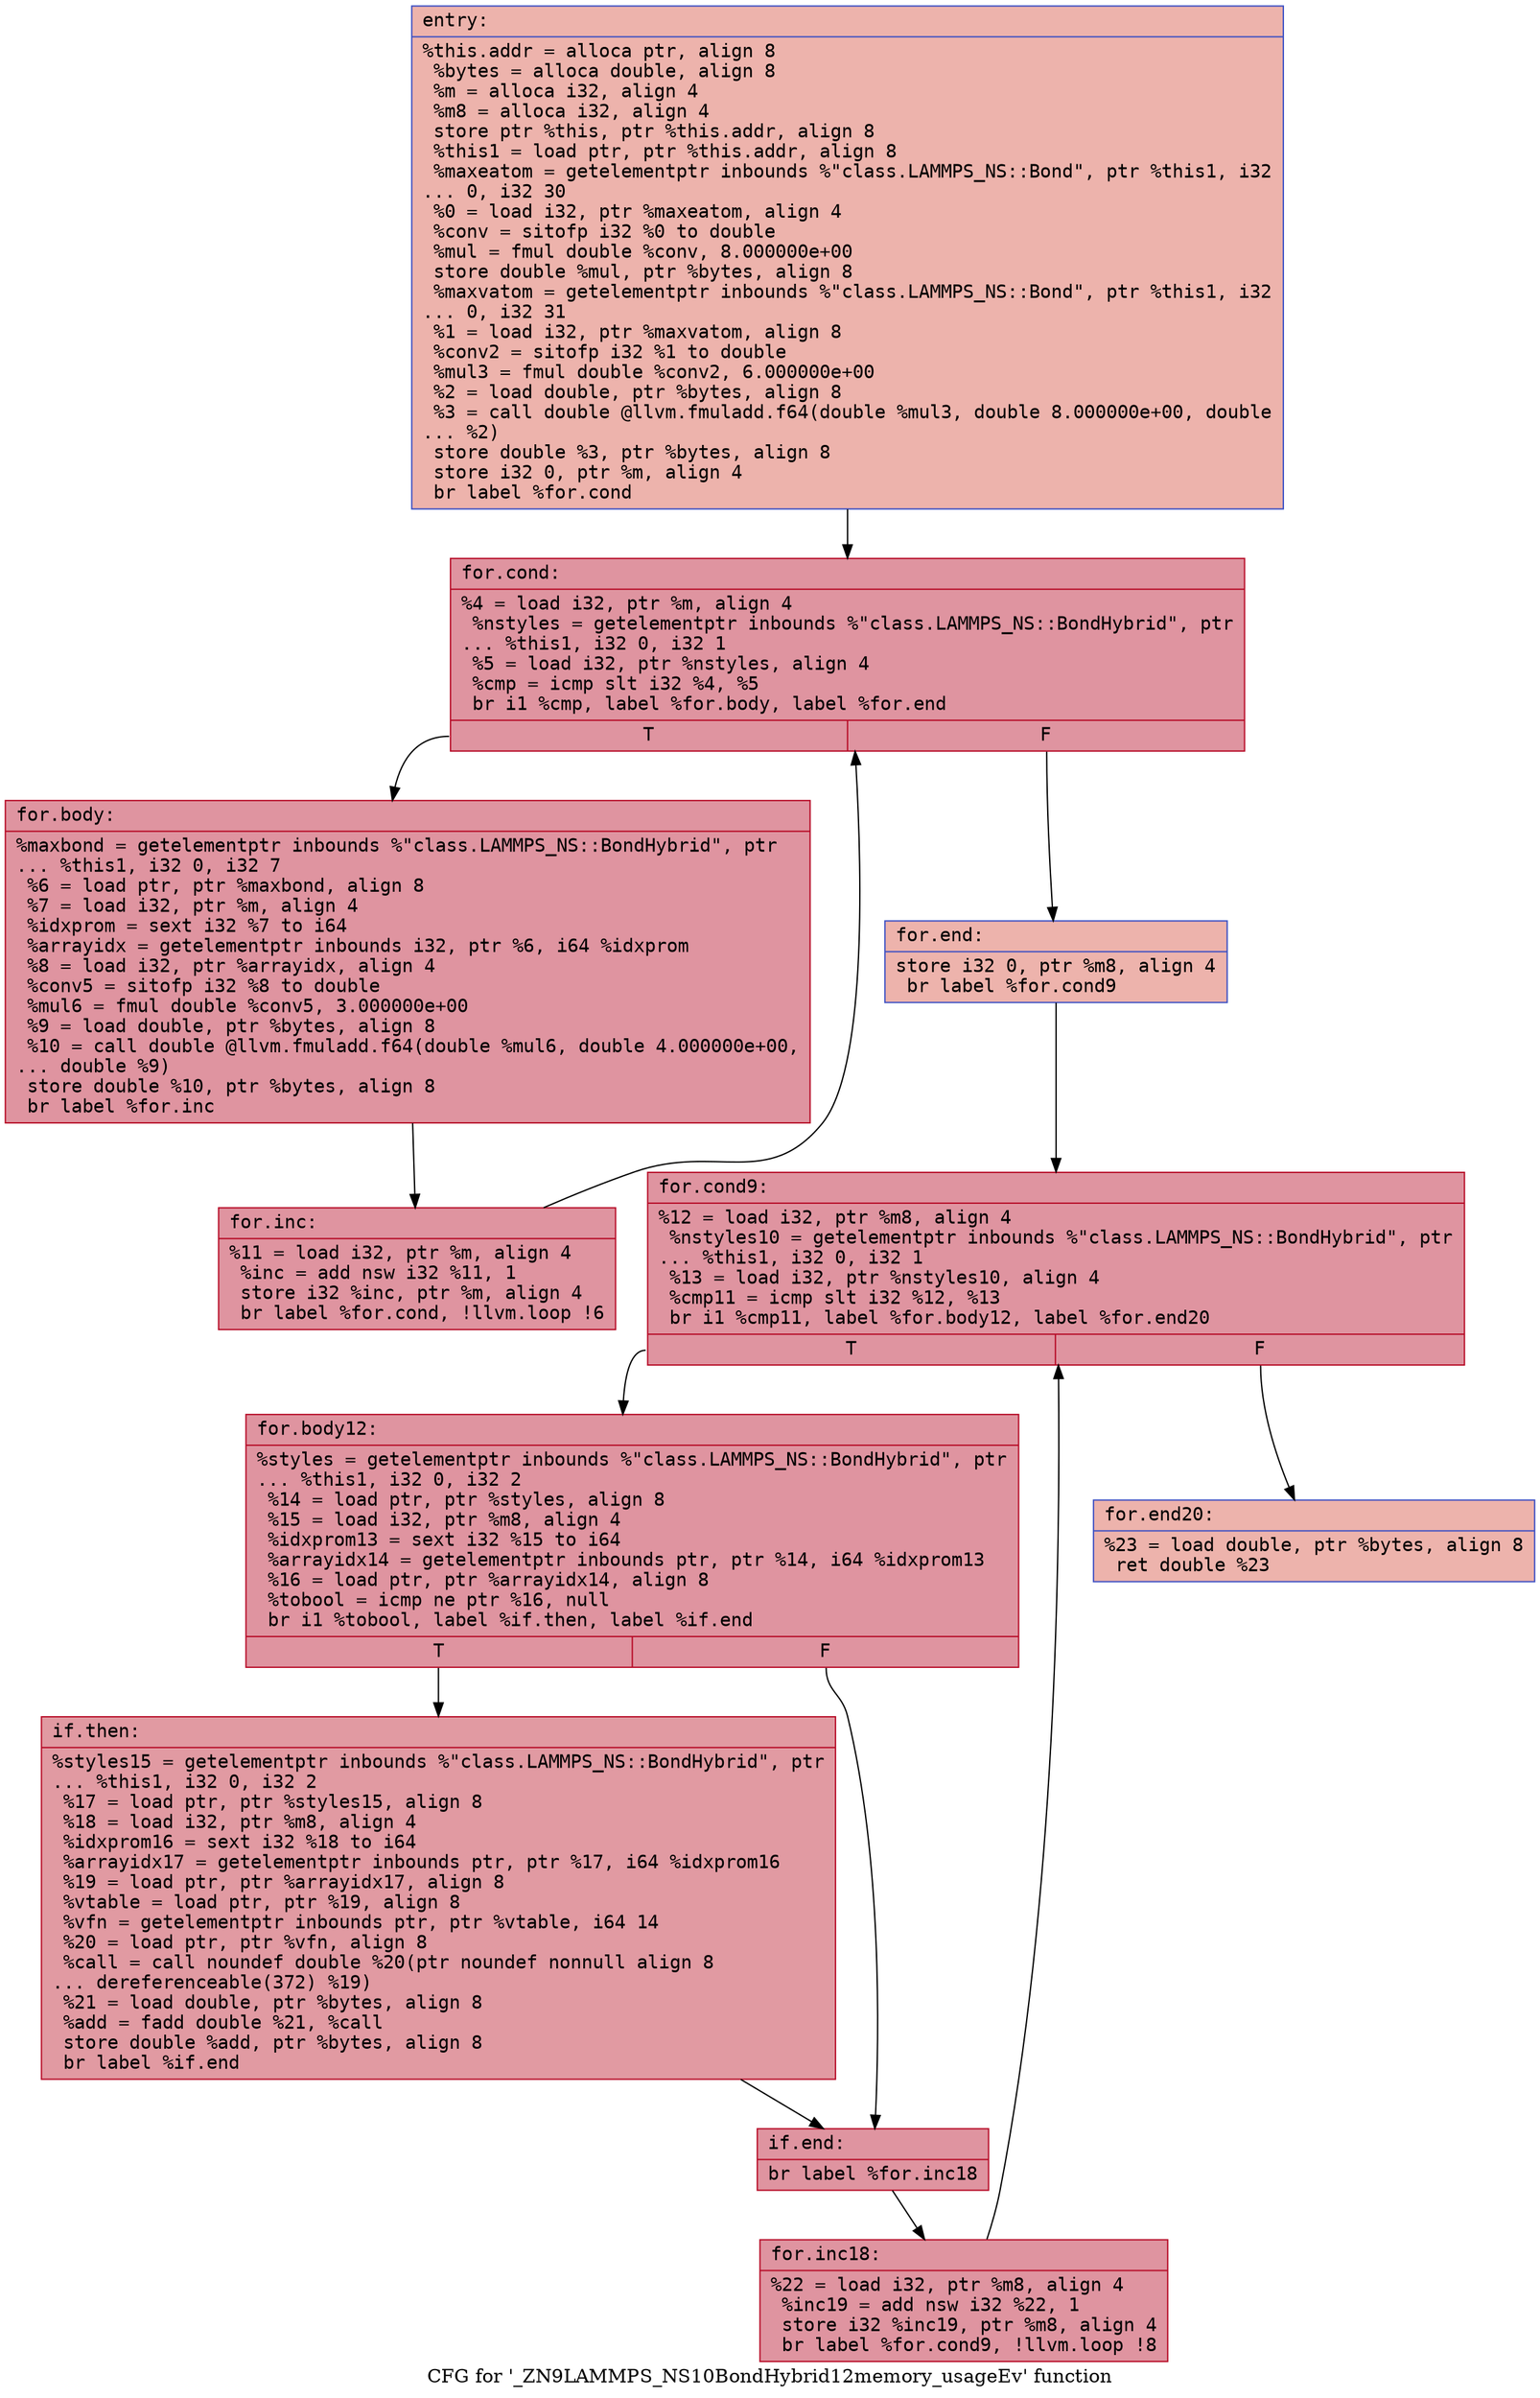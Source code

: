 digraph "CFG for '_ZN9LAMMPS_NS10BondHybrid12memory_usageEv' function" {
	label="CFG for '_ZN9LAMMPS_NS10BondHybrid12memory_usageEv' function";

	Node0x55cb68db0770 [shape=record,color="#3d50c3ff", style=filled, fillcolor="#d6524470" fontname="Courier",label="{entry:\l|  %this.addr = alloca ptr, align 8\l  %bytes = alloca double, align 8\l  %m = alloca i32, align 4\l  %m8 = alloca i32, align 4\l  store ptr %this, ptr %this.addr, align 8\l  %this1 = load ptr, ptr %this.addr, align 8\l  %maxeatom = getelementptr inbounds %\"class.LAMMPS_NS::Bond\", ptr %this1, i32\l... 0, i32 30\l  %0 = load i32, ptr %maxeatom, align 4\l  %conv = sitofp i32 %0 to double\l  %mul = fmul double %conv, 8.000000e+00\l  store double %mul, ptr %bytes, align 8\l  %maxvatom = getelementptr inbounds %\"class.LAMMPS_NS::Bond\", ptr %this1, i32\l... 0, i32 31\l  %1 = load i32, ptr %maxvatom, align 8\l  %conv2 = sitofp i32 %1 to double\l  %mul3 = fmul double %conv2, 6.000000e+00\l  %2 = load double, ptr %bytes, align 8\l  %3 = call double @llvm.fmuladd.f64(double %mul3, double 8.000000e+00, double\l... %2)\l  store double %3, ptr %bytes, align 8\l  store i32 0, ptr %m, align 4\l  br label %for.cond\l}"];
	Node0x55cb68db0770 -> Node0x55cb68db1f50[tooltip="entry -> for.cond\nProbability 100.00%" ];
	Node0x55cb68db1f50 [shape=record,color="#b70d28ff", style=filled, fillcolor="#b70d2870" fontname="Courier",label="{for.cond:\l|  %4 = load i32, ptr %m, align 4\l  %nstyles = getelementptr inbounds %\"class.LAMMPS_NS::BondHybrid\", ptr\l... %this1, i32 0, i32 1\l  %5 = load i32, ptr %nstyles, align 4\l  %cmp = icmp slt i32 %4, %5\l  br i1 %cmp, label %for.body, label %for.end\l|{<s0>T|<s1>F}}"];
	Node0x55cb68db1f50:s0 -> Node0x55cb68db2280[tooltip="for.cond -> for.body\nProbability 96.88%" ];
	Node0x55cb68db1f50:s1 -> Node0x55cb68db22d0[tooltip="for.cond -> for.end\nProbability 3.12%" ];
	Node0x55cb68db2280 [shape=record,color="#b70d28ff", style=filled, fillcolor="#b70d2870" fontname="Courier",label="{for.body:\l|  %maxbond = getelementptr inbounds %\"class.LAMMPS_NS::BondHybrid\", ptr\l... %this1, i32 0, i32 7\l  %6 = load ptr, ptr %maxbond, align 8\l  %7 = load i32, ptr %m, align 4\l  %idxprom = sext i32 %7 to i64\l  %arrayidx = getelementptr inbounds i32, ptr %6, i64 %idxprom\l  %8 = load i32, ptr %arrayidx, align 4\l  %conv5 = sitofp i32 %8 to double\l  %mul6 = fmul double %conv5, 3.000000e+00\l  %9 = load double, ptr %bytes, align 8\l  %10 = call double @llvm.fmuladd.f64(double %mul6, double 4.000000e+00,\l... double %9)\l  store double %10, ptr %bytes, align 8\l  br label %for.inc\l}"];
	Node0x55cb68db2280 -> Node0x55cb68db2b80[tooltip="for.body -> for.inc\nProbability 100.00%" ];
	Node0x55cb68db2b80 [shape=record,color="#b70d28ff", style=filled, fillcolor="#b70d2870" fontname="Courier",label="{for.inc:\l|  %11 = load i32, ptr %m, align 4\l  %inc = add nsw i32 %11, 1\l  store i32 %inc, ptr %m, align 4\l  br label %for.cond, !llvm.loop !6\l}"];
	Node0x55cb68db2b80 -> Node0x55cb68db1f50[tooltip="for.inc -> for.cond\nProbability 100.00%" ];
	Node0x55cb68db22d0 [shape=record,color="#3d50c3ff", style=filled, fillcolor="#d6524470" fontname="Courier",label="{for.end:\l|  store i32 0, ptr %m8, align 4\l  br label %for.cond9\l}"];
	Node0x55cb68db22d0 -> Node0x55cb68db31e0[tooltip="for.end -> for.cond9\nProbability 100.00%" ];
	Node0x55cb68db31e0 [shape=record,color="#b70d28ff", style=filled, fillcolor="#b70d2870" fontname="Courier",label="{for.cond9:\l|  %12 = load i32, ptr %m8, align 4\l  %nstyles10 = getelementptr inbounds %\"class.LAMMPS_NS::BondHybrid\", ptr\l... %this1, i32 0, i32 1\l  %13 = load i32, ptr %nstyles10, align 4\l  %cmp11 = icmp slt i32 %12, %13\l  br i1 %cmp11, label %for.body12, label %for.end20\l|{<s0>T|<s1>F}}"];
	Node0x55cb68db31e0:s0 -> Node0x55cb68db3510[tooltip="for.cond9 -> for.body12\nProbability 96.88%" ];
	Node0x55cb68db31e0:s1 -> Node0x55cb68db3590[tooltip="for.cond9 -> for.end20\nProbability 3.12%" ];
	Node0x55cb68db3510 [shape=record,color="#b70d28ff", style=filled, fillcolor="#b70d2870" fontname="Courier",label="{for.body12:\l|  %styles = getelementptr inbounds %\"class.LAMMPS_NS::BondHybrid\", ptr\l... %this1, i32 0, i32 2\l  %14 = load ptr, ptr %styles, align 8\l  %15 = load i32, ptr %m8, align 4\l  %idxprom13 = sext i32 %15 to i64\l  %arrayidx14 = getelementptr inbounds ptr, ptr %14, i64 %idxprom13\l  %16 = load ptr, ptr %arrayidx14, align 8\l  %tobool = icmp ne ptr %16, null\l  br i1 %tobool, label %if.then, label %if.end\l|{<s0>T|<s1>F}}"];
	Node0x55cb68db3510:s0 -> Node0x55cb68db3b40[tooltip="for.body12 -> if.then\nProbability 62.50%" ];
	Node0x55cb68db3510:s1 -> Node0x55cb68db3bb0[tooltip="for.body12 -> if.end\nProbability 37.50%" ];
	Node0x55cb68db3b40 [shape=record,color="#b70d28ff", style=filled, fillcolor="#bb1b2c70" fontname="Courier",label="{if.then:\l|  %styles15 = getelementptr inbounds %\"class.LAMMPS_NS::BondHybrid\", ptr\l... %this1, i32 0, i32 2\l  %17 = load ptr, ptr %styles15, align 8\l  %18 = load i32, ptr %m8, align 4\l  %idxprom16 = sext i32 %18 to i64\l  %arrayidx17 = getelementptr inbounds ptr, ptr %17, i64 %idxprom16\l  %19 = load ptr, ptr %arrayidx17, align 8\l  %vtable = load ptr, ptr %19, align 8\l  %vfn = getelementptr inbounds ptr, ptr %vtable, i64 14\l  %20 = load ptr, ptr %vfn, align 8\l  %call = call noundef double %20(ptr noundef nonnull align 8\l... dereferenceable(372) %19)\l  %21 = load double, ptr %bytes, align 8\l  %add = fadd double %21, %call\l  store double %add, ptr %bytes, align 8\l  br label %if.end\l}"];
	Node0x55cb68db3b40 -> Node0x55cb68db3bb0[tooltip="if.then -> if.end\nProbability 100.00%" ];
	Node0x55cb68db3bb0 [shape=record,color="#b70d28ff", style=filled, fillcolor="#b70d2870" fontname="Courier",label="{if.end:\l|  br label %for.inc18\l}"];
	Node0x55cb68db3bb0 -> Node0x55cb68db4610[tooltip="if.end -> for.inc18\nProbability 100.00%" ];
	Node0x55cb68db4610 [shape=record,color="#b70d28ff", style=filled, fillcolor="#b70d2870" fontname="Courier",label="{for.inc18:\l|  %22 = load i32, ptr %m8, align 4\l  %inc19 = add nsw i32 %22, 1\l  store i32 %inc19, ptr %m8, align 4\l  br label %for.cond9, !llvm.loop !8\l}"];
	Node0x55cb68db4610 -> Node0x55cb68db31e0[tooltip="for.inc18 -> for.cond9\nProbability 100.00%" ];
	Node0x55cb68db3590 [shape=record,color="#3d50c3ff", style=filled, fillcolor="#d6524470" fontname="Courier",label="{for.end20:\l|  %23 = load double, ptr %bytes, align 8\l  ret double %23\l}"];
}
